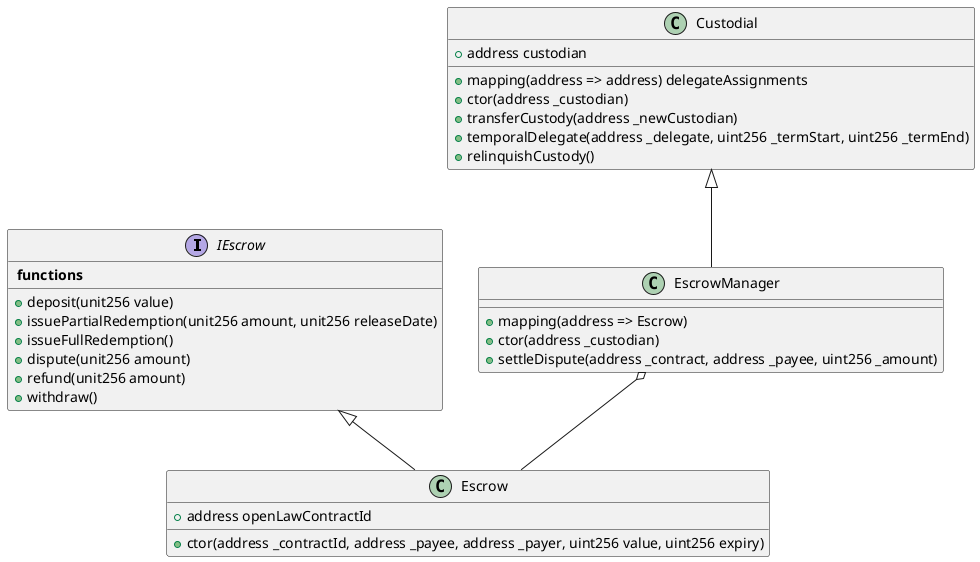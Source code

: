 @startuml asdf

interface IEscrow {
    ** functions **
    + deposit(unit256 value)
    + issuePartialRedemption(unit256 amount, unit256 releaseDate)
    + issueFullRedemption()
    + dispute(unit256 amount)
    + refund(unit256 amount)
    + withdraw()
}


class Escrow {

    + address openLawContractId
    + ctor(address _contractId, address _payee, address _payer, uint256 value, uint256 expiry)

}

IEscrow <|-- Escrow
class Custodial {

    + address custodian
    + mapping(address => address) delegateAssignments
    + ctor(address _custodian)
    + transferCustody(address _newCustodian)
    + temporalDelegate(address _delegate, uint256 _termStart, uint256 _termEnd)
    + relinquishCustody()
}

class EscrowManager {

    + mapping(address => Escrow) 
    +ctor(address _custodian)
    + settleDispute(address _contract, address _payee, uint256 _amount)
}

Custodial <|-- EscrowManager
EscrowManager o-- Escrow
@enduml